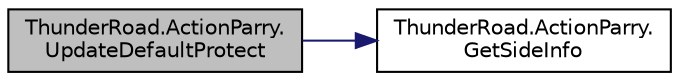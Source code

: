 digraph "ThunderRoad.ActionParry.UpdateDefaultProtect"
{
 // LATEX_PDF_SIZE
  edge [fontname="Helvetica",fontsize="10",labelfontname="Helvetica",labelfontsize="10"];
  node [fontname="Helvetica",fontsize="10",shape=record];
  rankdir="LR";
  Node1 [label="ThunderRoad.ActionParry.\lUpdateDefaultProtect",height=0.2,width=0.4,color="black", fillcolor="grey75", style="filled", fontcolor="black",tooltip="Updates the default protect."];
  Node1 -> Node2 [color="midnightblue",fontsize="10",style="solid",fontname="Helvetica"];
  Node2 [label="ThunderRoad.ActionParry.\lGetSideInfo",height=0.2,width=0.4,color="black", fillcolor="white", style="filled",URL="$class_thunder_road_1_1_action_parry.html#adf9c812c54a4b4f82e2f3dba712de597",tooltip="Gets the side information."];
}
